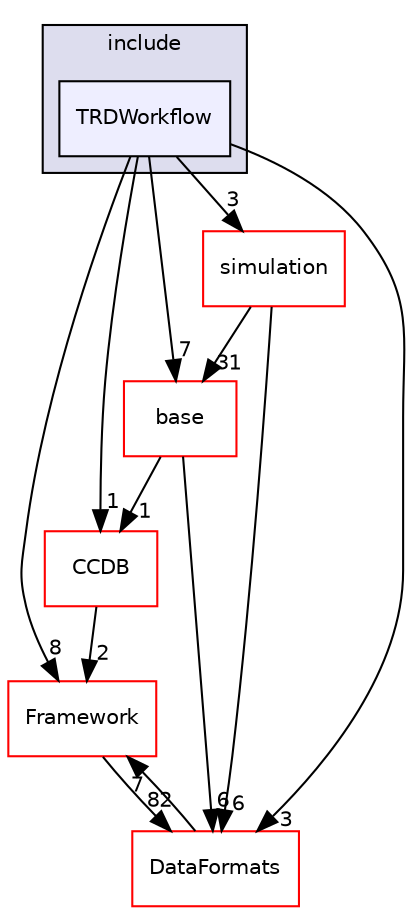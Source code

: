 digraph "/home/travis/build/AliceO2Group/AliceO2/Detectors/TRD/workflow/include/TRDWorkflow" {
  bgcolor=transparent;
  compound=true
  node [ fontsize="10", fontname="Helvetica"];
  edge [ labelfontsize="10", labelfontname="Helvetica"];
  subgraph clusterdir_11da180be91271a1ebdaa9322b1ad99a {
    graph [ bgcolor="#ddddee", pencolor="black", label="include" fontname="Helvetica", fontsize="10", URL="dir_11da180be91271a1ebdaa9322b1ad99a.html"]
  dir_7d5b62515dd8f18807c7024eba340a33 [shape=box, label="TRDWorkflow", style="filled", fillcolor="#eeeeff", pencolor="black", URL="dir_7d5b62515dd8f18807c7024eba340a33.html"];
  }
  dir_6af676bf18881990e4083e191d0e63e0 [shape=box label="CCDB" color="red" URL="dir_6af676bf18881990e4083e191d0e63e0.html"];
  dir_09bf7f7c4011a5ccc426492db4dd0891 [shape=box label="base" color="red" URL="dir_09bf7f7c4011a5ccc426492db4dd0891.html"];
  dir_bcbb2cf9a3d3d83e5515c82071a07177 [shape=box label="Framework" color="red" URL="dir_bcbb2cf9a3d3d83e5515c82071a07177.html"];
  dir_5cb2a8e9fdbe67a11efb4176f60bf3d6 [shape=box label="simulation" color="red" URL="dir_5cb2a8e9fdbe67a11efb4176f60bf3d6.html"];
  dir_2171f7ec022c5423887b07c69b2f5b48 [shape=box label="DataFormats" color="red" URL="dir_2171f7ec022c5423887b07c69b2f5b48.html"];
  dir_6af676bf18881990e4083e191d0e63e0->dir_bcbb2cf9a3d3d83e5515c82071a07177 [headlabel="2", labeldistance=1.5 headhref="dir_000019_000013.html"];
  dir_09bf7f7c4011a5ccc426492db4dd0891->dir_6af676bf18881990e4083e191d0e63e0 [headlabel="1", labeldistance=1.5 headhref="dir_000137_000019.html"];
  dir_09bf7f7c4011a5ccc426492db4dd0891->dir_2171f7ec022c5423887b07c69b2f5b48 [headlabel="6", labeldistance=1.5 headhref="dir_000137_000076.html"];
  dir_bcbb2cf9a3d3d83e5515c82071a07177->dir_2171f7ec022c5423887b07c69b2f5b48 [headlabel="82", labeldistance=1.5 headhref="dir_000013_000076.html"];
  dir_7d5b62515dd8f18807c7024eba340a33->dir_6af676bf18881990e4083e191d0e63e0 [headlabel="1", labeldistance=1.5 headhref="dir_000602_000019.html"];
  dir_7d5b62515dd8f18807c7024eba340a33->dir_09bf7f7c4011a5ccc426492db4dd0891 [headlabel="7", labeldistance=1.5 headhref="dir_000602_000137.html"];
  dir_7d5b62515dd8f18807c7024eba340a33->dir_bcbb2cf9a3d3d83e5515c82071a07177 [headlabel="8", labeldistance=1.5 headhref="dir_000602_000013.html"];
  dir_7d5b62515dd8f18807c7024eba340a33->dir_5cb2a8e9fdbe67a11efb4176f60bf3d6 [headlabel="3", labeldistance=1.5 headhref="dir_000602_000304.html"];
  dir_7d5b62515dd8f18807c7024eba340a33->dir_2171f7ec022c5423887b07c69b2f5b48 [headlabel="3", labeldistance=1.5 headhref="dir_000602_000076.html"];
  dir_5cb2a8e9fdbe67a11efb4176f60bf3d6->dir_09bf7f7c4011a5ccc426492db4dd0891 [headlabel="31", labeldistance=1.5 headhref="dir_000304_000137.html"];
  dir_5cb2a8e9fdbe67a11efb4176f60bf3d6->dir_2171f7ec022c5423887b07c69b2f5b48 [headlabel="6", labeldistance=1.5 headhref="dir_000304_000076.html"];
  dir_2171f7ec022c5423887b07c69b2f5b48->dir_bcbb2cf9a3d3d83e5515c82071a07177 [headlabel="7", labeldistance=1.5 headhref="dir_000076_000013.html"];
}
